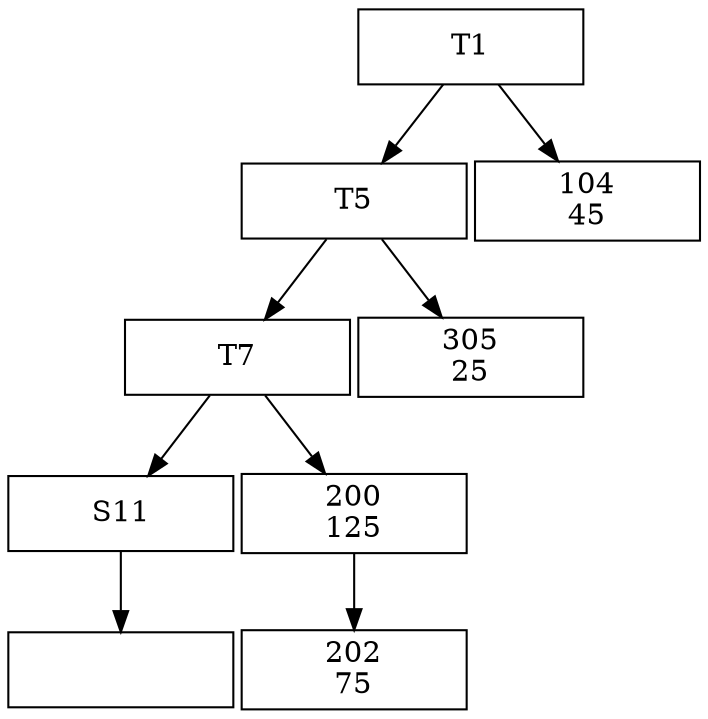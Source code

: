 digraph edificio {
	nodesep=.05;
	node [shape=record,width=1.5,height=.5];

EDT1[label = "T1"];
EDT1 -> EDT5;

EDT5[label = "T5"];
EDT5 -> EDT7;

EDT7[label = "T7"];
EDT7 -> EDS11;

EDS11[label = "S11"];

EDT1 -> SL104;
SL104[label = "104\n45"];

EDT5 -> SL305;
SL305[label = "305\n25"];

EDT7 -> SL200;
SL200[label = "200\n125"];
SL200 -> SL202;
SL202[label = "202\n75"];

EDS11 -> ""}